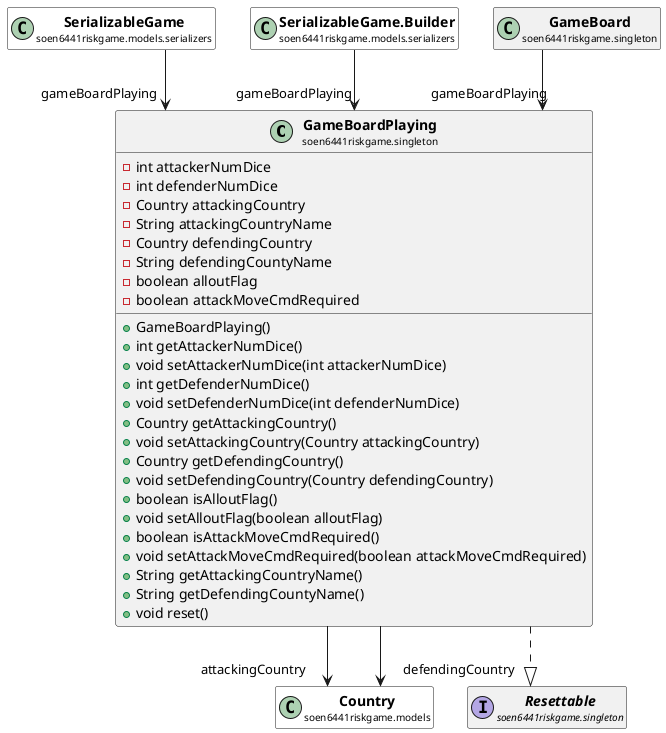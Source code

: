 @startuml

skinparam svgLinkTarget _parent
skinparam linetype ortho
set namespaceSeparator none
class "<b><size:14>GameBoardPlaying</b>\n<size:10>soen6441riskgame.singleton" as soen6441riskgame.singleton.GameBoardPlaying  [[../../soen6441riskgame/singleton/GameBoardPlaying.html{soen6441riskgame.singleton.GameBoardPlaying}]] {
-int attackerNumDice
-int defenderNumDice
-Country attackingCountry
-String attackingCountryName
-Country defendingCountry
-String defendingCountyName
-boolean alloutFlag
-boolean attackMoveCmdRequired
+GameBoardPlaying()
+int getAttackerNumDice()
+void setAttackerNumDice(int attackerNumDice)
+int getDefenderNumDice()
+void setDefenderNumDice(int defenderNumDice)
+Country getAttackingCountry()
+void setAttackingCountry(Country attackingCountry)
+Country getDefendingCountry()
+void setDefendingCountry(Country defendingCountry)
+boolean isAlloutFlag()
+void setAlloutFlag(boolean alloutFlag)
+boolean isAttackMoveCmdRequired()
+void setAttackMoveCmdRequired(boolean attackMoveCmdRequired)
+String getAttackingCountryName()
+String getDefendingCountyName()
+void reset()
}



class "<b><size:14>SerializableGame</b>\n<size:10>soen6441riskgame.models.serializers" as soen6441riskgame.models.serializers.SerializableGame  [[../../soen6441riskgame/models/serializers/SerializableGame.html{soen6441riskgame.models.serializers.SerializableGame}]] #white {
}

hide soen6441riskgame.models.serializers.SerializableGame fields
hide soen6441riskgame.models.serializers.SerializableGame methods

soen6441riskgame.models.serializers.SerializableGame -->  "gameBoardPlaying" soen6441riskgame.singleton.GameBoardPlaying

class "<b><size:14>SerializableGame.Builder</b>\n<size:10>soen6441riskgame.models.serializers" as soen6441riskgame.models.serializers.SerializableGame.Builder  [[../../soen6441riskgame/models/serializers/SerializableGame.Builder.html{soen6441riskgame.models.serializers.SerializableGame.Builder}]] #white {
}

hide soen6441riskgame.models.serializers.SerializableGame.Builder fields
hide soen6441riskgame.models.serializers.SerializableGame.Builder methods

soen6441riskgame.models.serializers.SerializableGame.Builder -->  "gameBoardPlaying" soen6441riskgame.singleton.GameBoardPlaying

class "<b><size:14>GameBoard</b>\n<size:10>soen6441riskgame.singleton" as soen6441riskgame.singleton.GameBoard  [[../../soen6441riskgame/singleton/GameBoard.html{soen6441riskgame.singleton.GameBoard}]] {
}

hide soen6441riskgame.singleton.GameBoard fields
hide soen6441riskgame.singleton.GameBoard methods

soen6441riskgame.singleton.GameBoard -->  "gameBoardPlaying" soen6441riskgame.singleton.GameBoardPlaying

class "<b><size:14>Country</b>\n<size:10>soen6441riskgame.models" as soen6441riskgame.models.Country  [[../../soen6441riskgame/models/Country.html{soen6441riskgame.models.Country}]] #white {
}

hide soen6441riskgame.models.Country fields
hide soen6441riskgame.models.Country methods

soen6441riskgame.singleton.GameBoardPlaying -->  "attackingCountry" soen6441riskgame.models.Country

soen6441riskgame.singleton.GameBoardPlaying -->  "defendingCountry" soen6441riskgame.models.Country

interface "<b><size:14>Resettable</b>\n<size:10>soen6441riskgame.singleton" as soen6441riskgame.singleton.Resettable  [[../../soen6441riskgame/singleton/Resettable.html{soen6441riskgame.singleton.Resettable}]] {
}

hide soen6441riskgame.singleton.Resettable fields
hide soen6441riskgame.singleton.Resettable methods

soen6441riskgame.singleton.GameBoardPlaying ..|> soen6441riskgame.singleton.Resettable


@enduml

